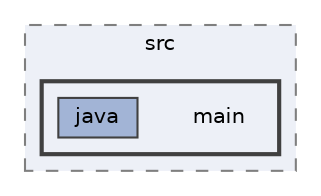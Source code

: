 digraph "core/src/main"
{
 // LATEX_PDF_SIZE
  bgcolor="transparent";
  edge [fontname=Helvetica,fontsize=10,labelfontname=Helvetica,labelfontsize=10];
  node [fontname=Helvetica,fontsize=10,shape=box,height=0.2,width=0.4];
  compound=true
  subgraph clusterdir_90fd98a0ba30abf7a6068a44995d2d6b {
    graph [ bgcolor="#edf0f7", pencolor="grey50", label="src", fontname=Helvetica,fontsize=10 style="filled,dashed", URL="dir_90fd98a0ba30abf7a6068a44995d2d6b.html",tooltip=""]
  subgraph clusterdir_3fdb55be625affb78b03858da3433959 {
    graph [ bgcolor="#edf0f7", pencolor="grey25", label="", fontname=Helvetica,fontsize=10 style="filled,bold", URL="dir_3fdb55be625affb78b03858da3433959.html",tooltip=""]
    dir_3fdb55be625affb78b03858da3433959 [shape=plaintext, label="main"];
  dir_6d0f1805523af42a675fba128cf43f17 [label="java", fillcolor="#a2b4d6", color="grey25", style="filled", URL="dir_6d0f1805523af42a675fba128cf43f17.html",tooltip=""];
  }
  }
}
